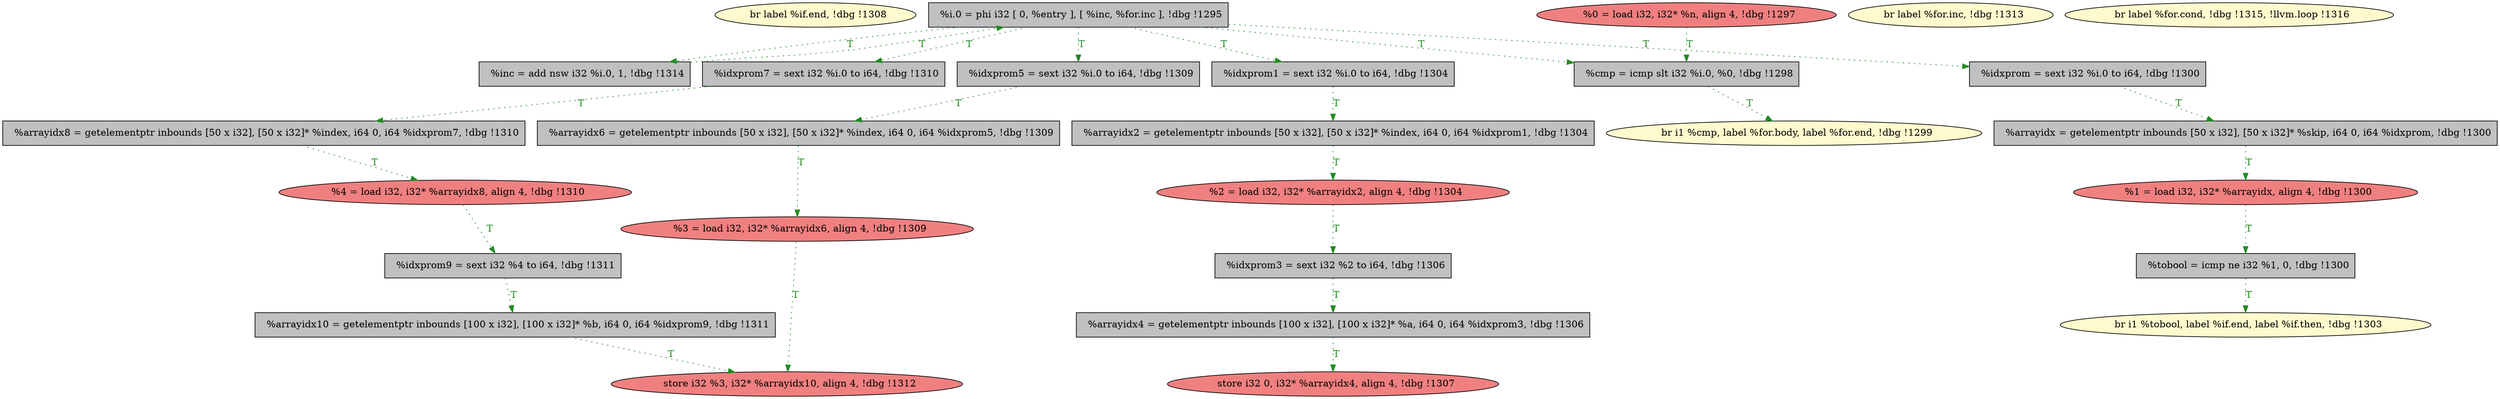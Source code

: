 
digraph G {


node221 [fillcolor=lemonchiffon,label="  br label %if.end, !dbg !1308",shape=ellipse,style=filled ]
node220 [fillcolor=lightcoral,label="  store i32 0, i32* %arrayidx4, align 4, !dbg !1307",shape=ellipse,style=filled ]
node218 [fillcolor=lemonchiffon,label="  br label %for.inc, !dbg !1313",shape=ellipse,style=filled ]
node213 [fillcolor=grey,label="  %idxprom3 = sext i32 %2 to i64, !dbg !1306",shape=rectangle,style=filled ]
node211 [fillcolor=grey,label="  %tobool = icmp ne i32 %1, 0, !dbg !1300",shape=rectangle,style=filled ]
node219 [fillcolor=grey,label="  %idxprom5 = sext i32 %i.0 to i64, !dbg !1309",shape=rectangle,style=filled ]
node210 [fillcolor=lightcoral,label="  %0 = load i32, i32* %n, align 4, !dbg !1297",shape=ellipse,style=filled ]
node197 [fillcolor=grey,label="  %idxprom9 = sext i32 %4 to i64, !dbg !1311",shape=rectangle,style=filled ]
node217 [fillcolor=grey,label="  %arrayidx4 = getelementptr inbounds [100 x i32], [100 x i32]* %a, i64 0, i64 %idxprom3, !dbg !1306",shape=rectangle,style=filled ]
node199 [fillcolor=grey,label="  %arrayidx8 = getelementptr inbounds [50 x i32], [50 x i32]* %index, i64 0, i64 %idxprom7, !dbg !1310",shape=rectangle,style=filled ]
node204 [fillcolor=lightcoral,label="  %2 = load i32, i32* %arrayidx2, align 4, !dbg !1304",shape=ellipse,style=filled ]
node196 [fillcolor=lightcoral,label="  store i32 %3, i32* %arrayidx10, align 4, !dbg !1312",shape=ellipse,style=filled ]
node206 [fillcolor=grey,label="  %i.0 = phi i32 [ 0, %entry ], [ %inc, %for.inc ], !dbg !1295",shape=rectangle,style=filled ]
node212 [fillcolor=lemonchiffon,label="  br i1 %tobool, label %if.end, label %if.then, !dbg !1303",shape=ellipse,style=filled ]
node200 [fillcolor=grey,label="  %arrayidx10 = getelementptr inbounds [100 x i32], [100 x i32]* %b, i64 0, i64 %idxprom9, !dbg !1311",shape=rectangle,style=filled ]
node215 [fillcolor=grey,label="  %arrayidx2 = getelementptr inbounds [50 x i32], [50 x i32]* %index, i64 0, i64 %idxprom1, !dbg !1304",shape=rectangle,style=filled ]
node214 [fillcolor=lightcoral,label="  %1 = load i32, i32* %arrayidx, align 4, !dbg !1300",shape=ellipse,style=filled ]
node201 [fillcolor=grey,label="  %idxprom7 = sext i32 %i.0 to i64, !dbg !1310",shape=rectangle,style=filled ]
node202 [fillcolor=lightcoral,label="  %3 = load i32, i32* %arrayidx6, align 4, !dbg !1309",shape=ellipse,style=filled ]
node207 [fillcolor=grey,label="  %idxprom = sext i32 %i.0 to i64, !dbg !1300",shape=rectangle,style=filled ]
node208 [fillcolor=grey,label="  %cmp = icmp slt i32 %i.0, %0, !dbg !1298",shape=rectangle,style=filled ]
node198 [fillcolor=lightcoral,label="  %4 = load i32, i32* %arrayidx8, align 4, !dbg !1310",shape=ellipse,style=filled ]
node195 [fillcolor=grey,label="  %inc = add nsw i32 %i.0, 1, !dbg !1314",shape=rectangle,style=filled ]
node203 [fillcolor=grey,label="  %arrayidx = getelementptr inbounds [50 x i32], [50 x i32]* %skip, i64 0, i64 %idxprom, !dbg !1300",shape=rectangle,style=filled ]
node216 [fillcolor=grey,label="  %idxprom1 = sext i32 %i.0 to i64, !dbg !1304",shape=rectangle,style=filled ]
node194 [fillcolor=lemonchiffon,label="  br label %for.cond, !dbg !1315, !llvm.loop !1316",shape=ellipse,style=filled ]
node205 [fillcolor=lemonchiffon,label="  br i1 %cmp, label %for.body, label %for.end, !dbg !1299",shape=ellipse,style=filled ]
node209 [fillcolor=grey,label="  %arrayidx6 = getelementptr inbounds [50 x i32], [50 x i32]* %index, i64 0, i64 %idxprom5, !dbg !1309",shape=rectangle,style=filled ]

node204->node213 [style=dotted,color=forestgreen,label="T",fontcolor=forestgreen ]
node206->node219 [style=dotted,color=forestgreen,label="T",fontcolor=forestgreen ]
node219->node209 [style=dotted,color=forestgreen,label="T",fontcolor=forestgreen ]
node206->node216 [style=dotted,color=forestgreen,label="T",fontcolor=forestgreen ]
node206->node208 [style=dotted,color=forestgreen,label="T",fontcolor=forestgreen ]
node206->node195 [style=dotted,color=forestgreen,label="T",fontcolor=forestgreen ]
node209->node202 [style=dotted,color=forestgreen,label="T",fontcolor=forestgreen ]
node208->node205 [style=dotted,color=forestgreen,label="T",fontcolor=forestgreen ]
node199->node198 [style=dotted,color=forestgreen,label="T",fontcolor=forestgreen ]
node213->node217 [style=dotted,color=forestgreen,label="T",fontcolor=forestgreen ]
node211->node212 [style=dotted,color=forestgreen,label="T",fontcolor=forestgreen ]
node214->node211 [style=dotted,color=forestgreen,label="T",fontcolor=forestgreen ]
node206->node207 [style=dotted,color=forestgreen,label="T",fontcolor=forestgreen ]
node216->node215 [style=dotted,color=forestgreen,label="T",fontcolor=forestgreen ]
node217->node220 [style=dotted,color=forestgreen,label="T",fontcolor=forestgreen ]
node201->node199 [style=dotted,color=forestgreen,label="T",fontcolor=forestgreen ]
node210->node208 [style=dotted,color=forestgreen,label="T",fontcolor=forestgreen ]
node215->node204 [style=dotted,color=forestgreen,label="T",fontcolor=forestgreen ]
node202->node196 [style=dotted,color=forestgreen,label="T",fontcolor=forestgreen ]
node203->node214 [style=dotted,color=forestgreen,label="T",fontcolor=forestgreen ]
node207->node203 [style=dotted,color=forestgreen,label="T",fontcolor=forestgreen ]
node198->node197 [style=dotted,color=forestgreen,label="T",fontcolor=forestgreen ]
node195->node206 [style=dotted,color=forestgreen,label="T",fontcolor=forestgreen ]
node200->node196 [style=dotted,color=forestgreen,label="T",fontcolor=forestgreen ]
node206->node201 [style=dotted,color=forestgreen,label="T",fontcolor=forestgreen ]
node197->node200 [style=dotted,color=forestgreen,label="T",fontcolor=forestgreen ]


}
